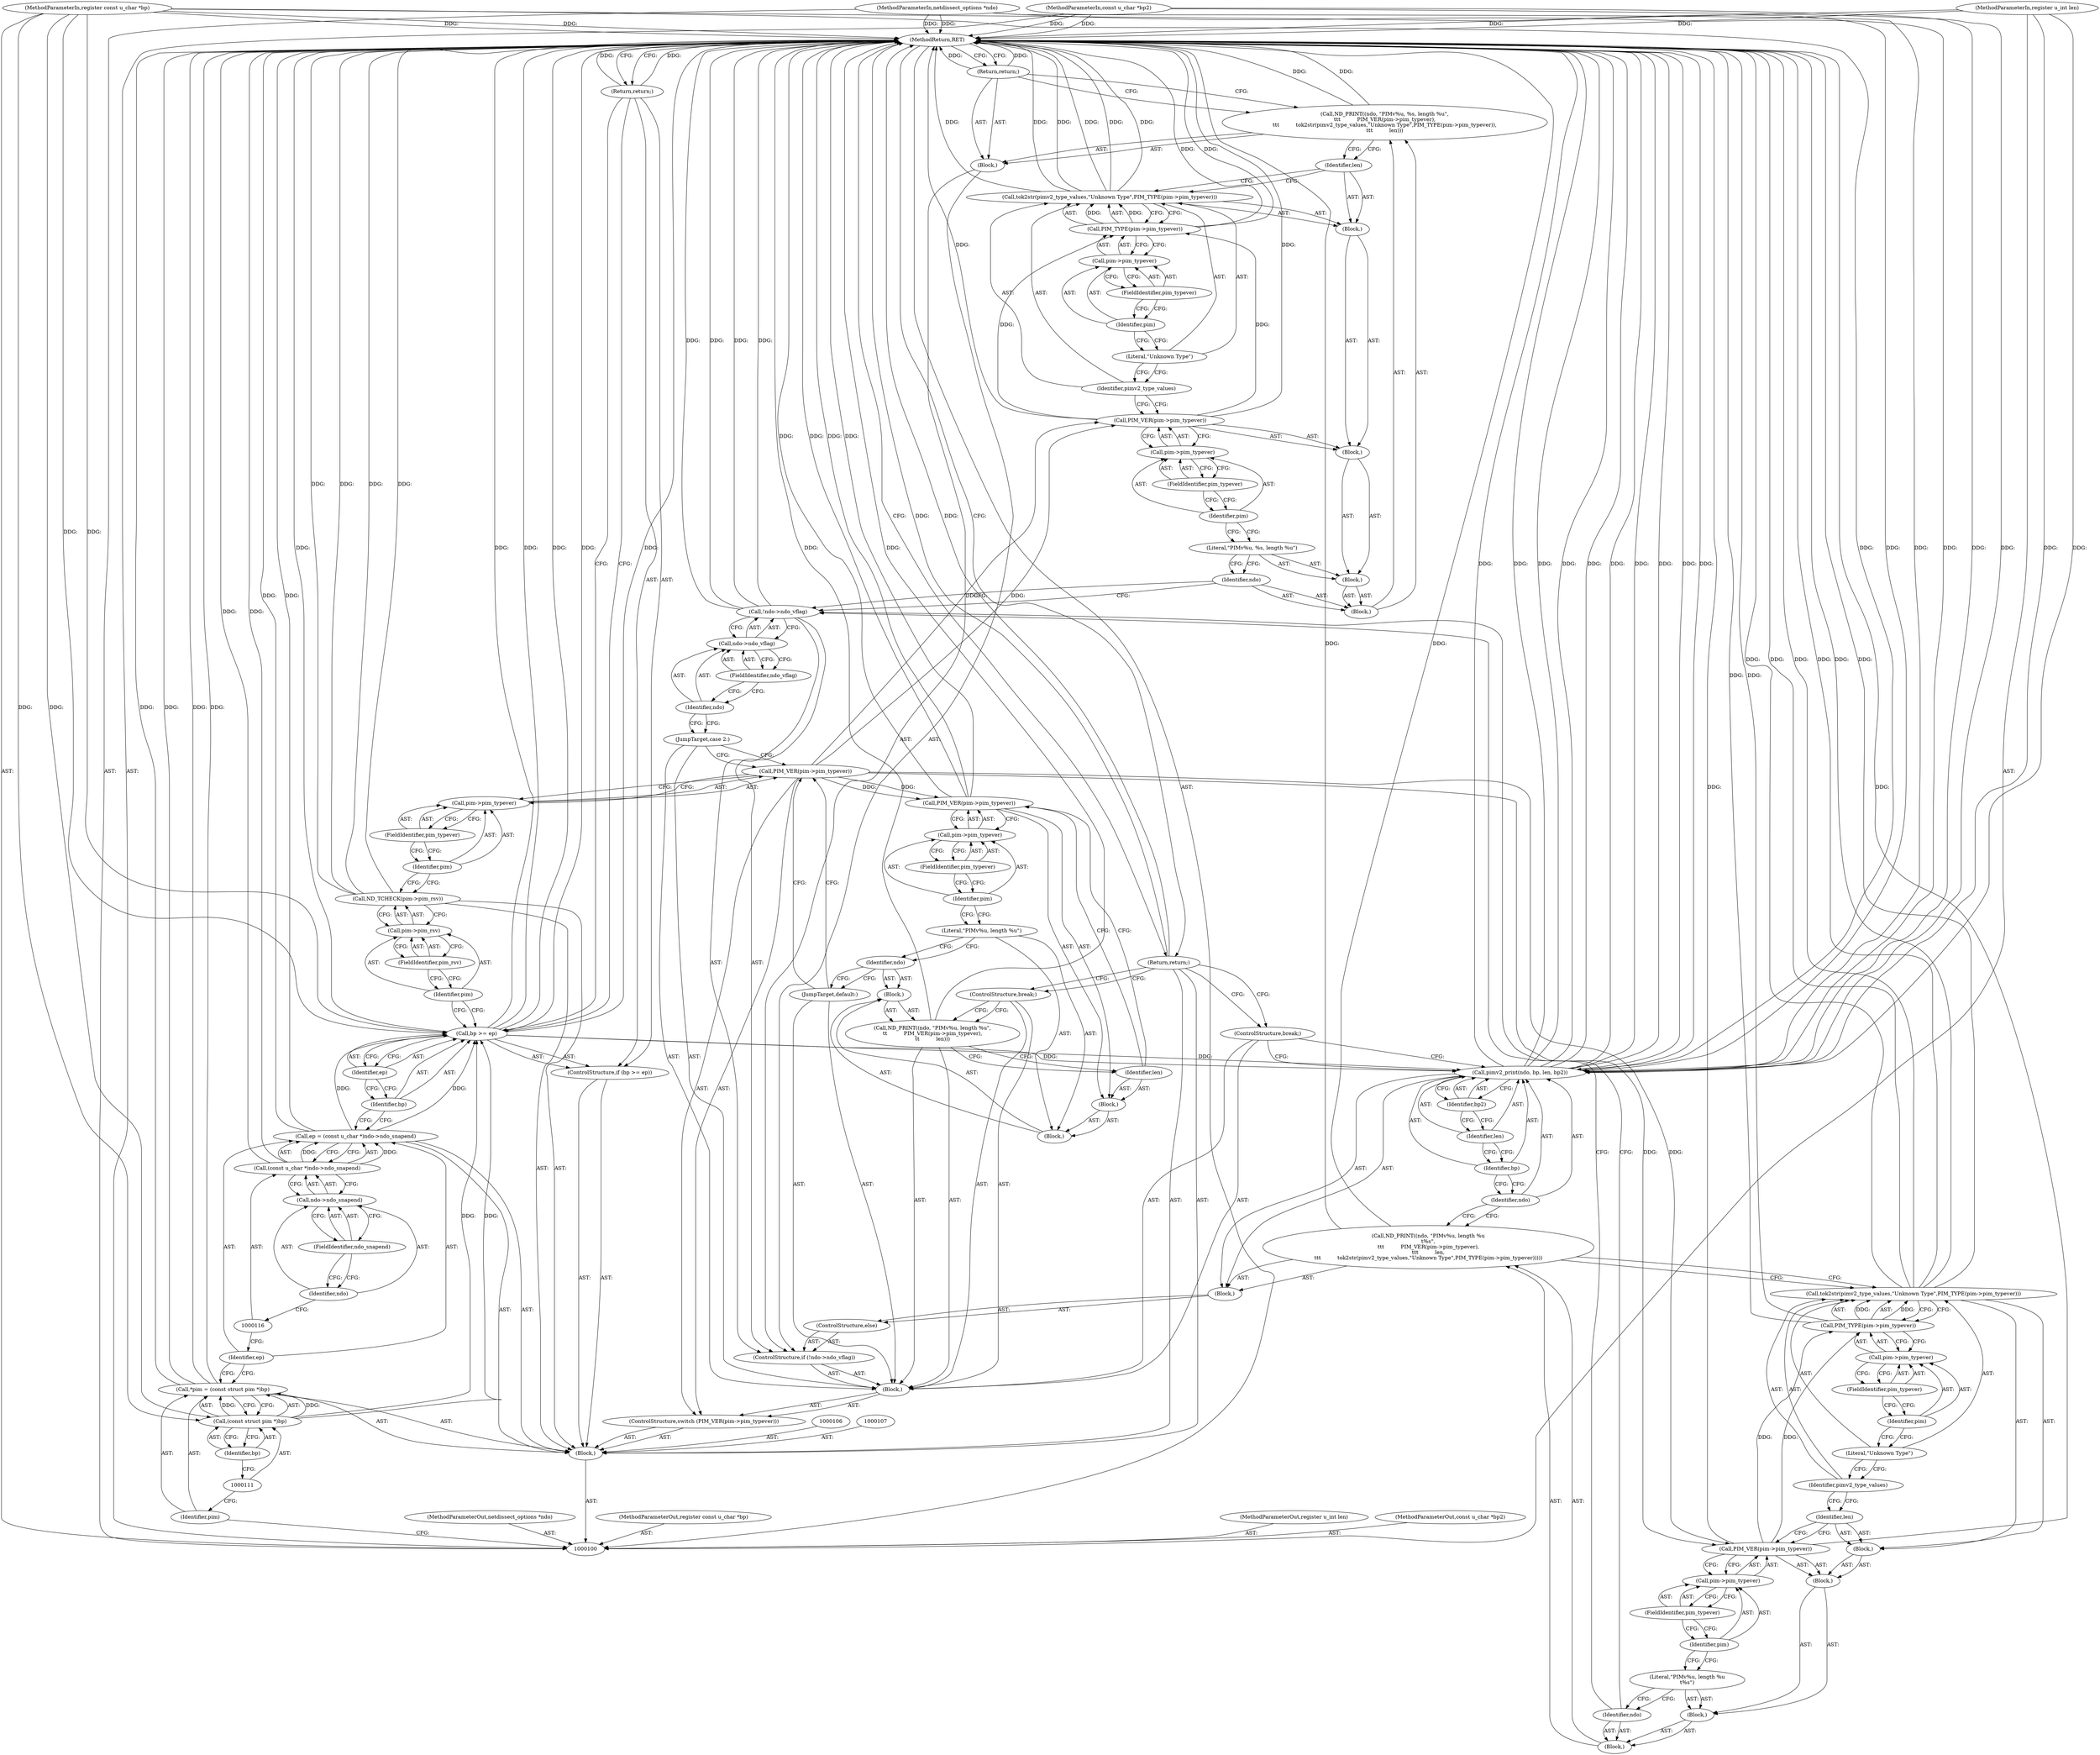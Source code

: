 digraph "1_tcpdump_5dc1860d8267b1e0cb78c9ffa2a40bea2fdb3ddc_0" {
"1000203" [label="(MethodReturn,RET)"];
"1000101" [label="(MethodParameterIn,netdissect_options *ndo)"];
"1000267" [label="(MethodParameterOut,netdissect_options *ndo)"];
"1000126" [label="(Call,pim->pim_rsv)"];
"1000127" [label="(Identifier,pim)"];
"1000128" [label="(FieldIdentifier,pim_rsv)"];
"1000125" [label="(Call,ND_TCHECK(pim->pim_rsv))"];
"1000130" [label="(Call,PIM_VER(pim->pim_typever))"];
"1000131" [label="(Call,pim->pim_typever)"];
"1000132" [label="(Identifier,pim)"];
"1000129" [label="(ControlStructure,switch (PIM_VER(pim->pim_typever)))"];
"1000133" [label="(FieldIdentifier,pim_typever)"];
"1000134" [label="(Block,)"];
"1000135" [label="(JumpTarget,case 2:)"];
"1000140" [label="(FieldIdentifier,ndo_vflag)"];
"1000141" [label="(Block,)"];
"1000136" [label="(ControlStructure,if (!ndo->ndo_vflag))"];
"1000137" [label="(Call,!ndo->ndo_vflag)"];
"1000138" [label="(Call,ndo->ndo_vflag)"];
"1000139" [label="(Identifier,ndo)"];
"1000143" [label="(Block,)"];
"1000144" [label="(Identifier,ndo)"];
"1000145" [label="(Block,)"];
"1000146" [label="(Literal,\"PIMv%u, %s, length %u\")"];
"1000142" [label="(Call,ND_PRINT((ndo, \"PIMv%u, %s, length %u\",\n\t\t\t          PIM_VER(pim->pim_typever),\n\t\t\t          tok2str(pimv2_type_values,\"Unknown Type\",PIM_TYPE(pim->pim_typever)),\n\t\t\t          len)))"];
"1000147" [label="(Block,)"];
"1000148" [label="(Call,PIM_VER(pim->pim_typever))"];
"1000149" [label="(Call,pim->pim_typever)"];
"1000150" [label="(Identifier,pim)"];
"1000151" [label="(FieldIdentifier,pim_typever)"];
"1000152" [label="(Block,)"];
"1000153" [label="(Call,tok2str(pimv2_type_values,\"Unknown Type\",PIM_TYPE(pim->pim_typever)))"];
"1000154" [label="(Identifier,pimv2_type_values)"];
"1000155" [label="(Literal,\"Unknown Type\")"];
"1000156" [label="(Call,PIM_TYPE(pim->pim_typever))"];
"1000157" [label="(Call,pim->pim_typever)"];
"1000158" [label="(Identifier,pim)"];
"1000159" [label="(FieldIdentifier,pim_typever)"];
"1000102" [label="(MethodParameterIn,register const u_char *bp)"];
"1000268" [label="(MethodParameterOut,register const u_char *bp)"];
"1000103" [label="(MethodParameterIn,register u_int len)"];
"1000269" [label="(MethodParameterOut,register u_int len)"];
"1000104" [label="(MethodParameterIn,const u_char *bp2)"];
"1000270" [label="(MethodParameterOut,const u_char *bp2)"];
"1000160" [label="(Identifier,len)"];
"1000161" [label="(Return,return;)"];
"1000162" [label="(ControlStructure,else)"];
"1000163" [label="(Block,)"];
"1000165" [label="(Block,)"];
"1000166" [label="(Identifier,ndo)"];
"1000167" [label="(Block,)"];
"1000168" [label="(Literal,\"PIMv%u, length %u\n\t%s\")"];
"1000164" [label="(Call,ND_PRINT((ndo, \"PIMv%u, length %u\n\t%s\",\n\t\t\t          PIM_VER(pim->pim_typever),\n\t\t\t          len,\n\t\t\t          tok2str(pimv2_type_values,\"Unknown Type\",PIM_TYPE(pim->pim_typever)))))"];
"1000169" [label="(Block,)"];
"1000170" [label="(Call,PIM_VER(pim->pim_typever))"];
"1000171" [label="(Call,pim->pim_typever)"];
"1000172" [label="(Identifier,pim)"];
"1000173" [label="(FieldIdentifier,pim_typever)"];
"1000174" [label="(Block,)"];
"1000175" [label="(Identifier,len)"];
"1000176" [label="(Call,tok2str(pimv2_type_values,\"Unknown Type\",PIM_TYPE(pim->pim_typever)))"];
"1000177" [label="(Identifier,pimv2_type_values)"];
"1000178" [label="(Literal,\"Unknown Type\")"];
"1000179" [label="(Call,PIM_TYPE(pim->pim_typever))"];
"1000180" [label="(Call,pim->pim_typever)"];
"1000181" [label="(Identifier,pim)"];
"1000182" [label="(FieldIdentifier,pim_typever)"];
"1000184" [label="(Identifier,ndo)"];
"1000185" [label="(Identifier,bp)"];
"1000186" [label="(Identifier,len)"];
"1000187" [label="(Identifier,bp2)"];
"1000183" [label="(Call,pimv2_print(ndo, bp, len, bp2))"];
"1000188" [label="(ControlStructure,break;)"];
"1000105" [label="(Block,)"];
"1000189" [label="(JumpTarget,default:)"];
"1000191" [label="(Block,)"];
"1000192" [label="(Identifier,ndo)"];
"1000193" [label="(Block,)"];
"1000194" [label="(Literal,\"PIMv%u, length %u\")"];
"1000190" [label="(Call,ND_PRINT((ndo, \"PIMv%u, length %u\",\n\t\t          PIM_VER(pim->pim_typever),\n\t\t          len)))"];
"1000195" [label="(Block,)"];
"1000196" [label="(Call,PIM_VER(pim->pim_typever))"];
"1000197" [label="(Call,pim->pim_typever)"];
"1000198" [label="(Identifier,pim)"];
"1000199" [label="(FieldIdentifier,pim_typever)"];
"1000200" [label="(Identifier,len)"];
"1000201" [label="(ControlStructure,break;)"];
"1000202" [label="(Return,return;)"];
"1000108" [label="(Call,*pim = (const struct pim *)bp)"];
"1000109" [label="(Identifier,pim)"];
"1000110" [label="(Call,(const struct pim *)bp)"];
"1000112" [label="(Identifier,bp)"];
"1000113" [label="(Call,ep = (const u_char *)ndo->ndo_snapend)"];
"1000114" [label="(Identifier,ep)"];
"1000117" [label="(Call,ndo->ndo_snapend)"];
"1000118" [label="(Identifier,ndo)"];
"1000119" [label="(FieldIdentifier,ndo_snapend)"];
"1000115" [label="(Call,(const u_char *)ndo->ndo_snapend)"];
"1000120" [label="(ControlStructure,if (bp >= ep))"];
"1000123" [label="(Identifier,ep)"];
"1000121" [label="(Call,bp >= ep)"];
"1000122" [label="(Identifier,bp)"];
"1000124" [label="(Return,return;)"];
"1000203" -> "1000100"  [label="AST: "];
"1000203" -> "1000124"  [label="CFG: "];
"1000203" -> "1000161"  [label="CFG: "];
"1000203" -> "1000202"  [label="CFG: "];
"1000161" -> "1000203"  [label="DDG: "];
"1000124" -> "1000203"  [label="DDG: "];
"1000115" -> "1000203"  [label="DDG: "];
"1000125" -> "1000203"  [label="DDG: "];
"1000125" -> "1000203"  [label="DDG: "];
"1000183" -> "1000203"  [label="DDG: "];
"1000183" -> "1000203"  [label="DDG: "];
"1000183" -> "1000203"  [label="DDG: "];
"1000183" -> "1000203"  [label="DDG: "];
"1000183" -> "1000203"  [label="DDG: "];
"1000190" -> "1000203"  [label="DDG: "];
"1000156" -> "1000203"  [label="DDG: "];
"1000121" -> "1000203"  [label="DDG: "];
"1000121" -> "1000203"  [label="DDG: "];
"1000121" -> "1000203"  [label="DDG: "];
"1000103" -> "1000203"  [label="DDG: "];
"1000153" -> "1000203"  [label="DDG: "];
"1000153" -> "1000203"  [label="DDG: "];
"1000153" -> "1000203"  [label="DDG: "];
"1000102" -> "1000203"  [label="DDG: "];
"1000196" -> "1000203"  [label="DDG: "];
"1000196" -> "1000203"  [label="DDG: "];
"1000164" -> "1000203"  [label="DDG: "];
"1000142" -> "1000203"  [label="DDG: "];
"1000176" -> "1000203"  [label="DDG: "];
"1000176" -> "1000203"  [label="DDG: "];
"1000176" -> "1000203"  [label="DDG: "];
"1000104" -> "1000203"  [label="DDG: "];
"1000113" -> "1000203"  [label="DDG: "];
"1000179" -> "1000203"  [label="DDG: "];
"1000148" -> "1000203"  [label="DDG: "];
"1000101" -> "1000203"  [label="DDG: "];
"1000108" -> "1000203"  [label="DDG: "];
"1000108" -> "1000203"  [label="DDG: "];
"1000170" -> "1000203"  [label="DDG: "];
"1000137" -> "1000203"  [label="DDG: "];
"1000137" -> "1000203"  [label="DDG: "];
"1000202" -> "1000203"  [label="DDG: "];
"1000101" -> "1000100"  [label="AST: "];
"1000101" -> "1000203"  [label="DDG: "];
"1000101" -> "1000183"  [label="DDG: "];
"1000267" -> "1000100"  [label="AST: "];
"1000126" -> "1000125"  [label="AST: "];
"1000126" -> "1000128"  [label="CFG: "];
"1000127" -> "1000126"  [label="AST: "];
"1000128" -> "1000126"  [label="AST: "];
"1000125" -> "1000126"  [label="CFG: "];
"1000127" -> "1000126"  [label="AST: "];
"1000127" -> "1000121"  [label="CFG: "];
"1000128" -> "1000127"  [label="CFG: "];
"1000128" -> "1000126"  [label="AST: "];
"1000128" -> "1000127"  [label="CFG: "];
"1000126" -> "1000128"  [label="CFG: "];
"1000125" -> "1000105"  [label="AST: "];
"1000125" -> "1000126"  [label="CFG: "];
"1000126" -> "1000125"  [label="AST: "];
"1000132" -> "1000125"  [label="CFG: "];
"1000125" -> "1000203"  [label="DDG: "];
"1000125" -> "1000203"  [label="DDG: "];
"1000130" -> "1000129"  [label="AST: "];
"1000130" -> "1000131"  [label="CFG: "];
"1000131" -> "1000130"  [label="AST: "];
"1000135" -> "1000130"  [label="CFG: "];
"1000189" -> "1000130"  [label="CFG: "];
"1000130" -> "1000148"  [label="DDG: "];
"1000130" -> "1000170"  [label="DDG: "];
"1000130" -> "1000196"  [label="DDG: "];
"1000131" -> "1000130"  [label="AST: "];
"1000131" -> "1000133"  [label="CFG: "];
"1000132" -> "1000131"  [label="AST: "];
"1000133" -> "1000131"  [label="AST: "];
"1000130" -> "1000131"  [label="CFG: "];
"1000132" -> "1000131"  [label="AST: "];
"1000132" -> "1000125"  [label="CFG: "];
"1000133" -> "1000132"  [label="CFG: "];
"1000129" -> "1000105"  [label="AST: "];
"1000130" -> "1000129"  [label="AST: "];
"1000134" -> "1000129"  [label="AST: "];
"1000133" -> "1000131"  [label="AST: "];
"1000133" -> "1000132"  [label="CFG: "];
"1000131" -> "1000133"  [label="CFG: "];
"1000134" -> "1000129"  [label="AST: "];
"1000135" -> "1000134"  [label="AST: "];
"1000136" -> "1000134"  [label="AST: "];
"1000188" -> "1000134"  [label="AST: "];
"1000189" -> "1000134"  [label="AST: "];
"1000190" -> "1000134"  [label="AST: "];
"1000201" -> "1000134"  [label="AST: "];
"1000135" -> "1000134"  [label="AST: "];
"1000135" -> "1000130"  [label="CFG: "];
"1000139" -> "1000135"  [label="CFG: "];
"1000140" -> "1000138"  [label="AST: "];
"1000140" -> "1000139"  [label="CFG: "];
"1000138" -> "1000140"  [label="CFG: "];
"1000141" -> "1000136"  [label="AST: "];
"1000142" -> "1000141"  [label="AST: "];
"1000161" -> "1000141"  [label="AST: "];
"1000136" -> "1000134"  [label="AST: "];
"1000137" -> "1000136"  [label="AST: "];
"1000141" -> "1000136"  [label="AST: "];
"1000162" -> "1000136"  [label="AST: "];
"1000137" -> "1000136"  [label="AST: "];
"1000137" -> "1000138"  [label="CFG: "];
"1000138" -> "1000137"  [label="AST: "];
"1000144" -> "1000137"  [label="CFG: "];
"1000166" -> "1000137"  [label="CFG: "];
"1000137" -> "1000203"  [label="DDG: "];
"1000137" -> "1000203"  [label="DDG: "];
"1000138" -> "1000137"  [label="AST: "];
"1000138" -> "1000140"  [label="CFG: "];
"1000139" -> "1000138"  [label="AST: "];
"1000140" -> "1000138"  [label="AST: "];
"1000137" -> "1000138"  [label="CFG: "];
"1000139" -> "1000138"  [label="AST: "];
"1000139" -> "1000135"  [label="CFG: "];
"1000140" -> "1000139"  [label="CFG: "];
"1000143" -> "1000142"  [label="AST: "];
"1000144" -> "1000143"  [label="AST: "];
"1000145" -> "1000143"  [label="AST: "];
"1000144" -> "1000143"  [label="AST: "];
"1000144" -> "1000137"  [label="CFG: "];
"1000146" -> "1000144"  [label="CFG: "];
"1000145" -> "1000143"  [label="AST: "];
"1000146" -> "1000145"  [label="AST: "];
"1000147" -> "1000145"  [label="AST: "];
"1000146" -> "1000145"  [label="AST: "];
"1000146" -> "1000144"  [label="CFG: "];
"1000150" -> "1000146"  [label="CFG: "];
"1000142" -> "1000141"  [label="AST: "];
"1000142" -> "1000160"  [label="CFG: "];
"1000143" -> "1000142"  [label="AST: "];
"1000161" -> "1000142"  [label="CFG: "];
"1000142" -> "1000203"  [label="DDG: "];
"1000147" -> "1000145"  [label="AST: "];
"1000148" -> "1000147"  [label="AST: "];
"1000152" -> "1000147"  [label="AST: "];
"1000148" -> "1000147"  [label="AST: "];
"1000148" -> "1000149"  [label="CFG: "];
"1000149" -> "1000148"  [label="AST: "];
"1000154" -> "1000148"  [label="CFG: "];
"1000148" -> "1000203"  [label="DDG: "];
"1000130" -> "1000148"  [label="DDG: "];
"1000148" -> "1000156"  [label="DDG: "];
"1000149" -> "1000148"  [label="AST: "];
"1000149" -> "1000151"  [label="CFG: "];
"1000150" -> "1000149"  [label="AST: "];
"1000151" -> "1000149"  [label="AST: "];
"1000148" -> "1000149"  [label="CFG: "];
"1000150" -> "1000149"  [label="AST: "];
"1000150" -> "1000146"  [label="CFG: "];
"1000151" -> "1000150"  [label="CFG: "];
"1000151" -> "1000149"  [label="AST: "];
"1000151" -> "1000150"  [label="CFG: "];
"1000149" -> "1000151"  [label="CFG: "];
"1000152" -> "1000147"  [label="AST: "];
"1000153" -> "1000152"  [label="AST: "];
"1000160" -> "1000152"  [label="AST: "];
"1000153" -> "1000152"  [label="AST: "];
"1000153" -> "1000156"  [label="CFG: "];
"1000154" -> "1000153"  [label="AST: "];
"1000155" -> "1000153"  [label="AST: "];
"1000156" -> "1000153"  [label="AST: "];
"1000160" -> "1000153"  [label="CFG: "];
"1000153" -> "1000203"  [label="DDG: "];
"1000153" -> "1000203"  [label="DDG: "];
"1000153" -> "1000203"  [label="DDG: "];
"1000156" -> "1000153"  [label="DDG: "];
"1000154" -> "1000153"  [label="AST: "];
"1000154" -> "1000148"  [label="CFG: "];
"1000155" -> "1000154"  [label="CFG: "];
"1000155" -> "1000153"  [label="AST: "];
"1000155" -> "1000154"  [label="CFG: "];
"1000158" -> "1000155"  [label="CFG: "];
"1000156" -> "1000153"  [label="AST: "];
"1000156" -> "1000157"  [label="CFG: "];
"1000157" -> "1000156"  [label="AST: "];
"1000153" -> "1000156"  [label="CFG: "];
"1000156" -> "1000203"  [label="DDG: "];
"1000156" -> "1000153"  [label="DDG: "];
"1000148" -> "1000156"  [label="DDG: "];
"1000157" -> "1000156"  [label="AST: "];
"1000157" -> "1000159"  [label="CFG: "];
"1000158" -> "1000157"  [label="AST: "];
"1000159" -> "1000157"  [label="AST: "];
"1000156" -> "1000157"  [label="CFG: "];
"1000158" -> "1000157"  [label="AST: "];
"1000158" -> "1000155"  [label="CFG: "];
"1000159" -> "1000158"  [label="CFG: "];
"1000159" -> "1000157"  [label="AST: "];
"1000159" -> "1000158"  [label="CFG: "];
"1000157" -> "1000159"  [label="CFG: "];
"1000102" -> "1000100"  [label="AST: "];
"1000102" -> "1000203"  [label="DDG: "];
"1000102" -> "1000110"  [label="DDG: "];
"1000102" -> "1000121"  [label="DDG: "];
"1000102" -> "1000183"  [label="DDG: "];
"1000268" -> "1000100"  [label="AST: "];
"1000103" -> "1000100"  [label="AST: "];
"1000103" -> "1000203"  [label="DDG: "];
"1000103" -> "1000183"  [label="DDG: "];
"1000269" -> "1000100"  [label="AST: "];
"1000104" -> "1000100"  [label="AST: "];
"1000104" -> "1000203"  [label="DDG: "];
"1000104" -> "1000183"  [label="DDG: "];
"1000270" -> "1000100"  [label="AST: "];
"1000160" -> "1000152"  [label="AST: "];
"1000160" -> "1000153"  [label="CFG: "];
"1000142" -> "1000160"  [label="CFG: "];
"1000161" -> "1000141"  [label="AST: "];
"1000161" -> "1000142"  [label="CFG: "];
"1000203" -> "1000161"  [label="CFG: "];
"1000161" -> "1000203"  [label="DDG: "];
"1000162" -> "1000136"  [label="AST: "];
"1000163" -> "1000162"  [label="AST: "];
"1000163" -> "1000162"  [label="AST: "];
"1000164" -> "1000163"  [label="AST: "];
"1000183" -> "1000163"  [label="AST: "];
"1000165" -> "1000164"  [label="AST: "];
"1000166" -> "1000165"  [label="AST: "];
"1000167" -> "1000165"  [label="AST: "];
"1000166" -> "1000165"  [label="AST: "];
"1000166" -> "1000137"  [label="CFG: "];
"1000168" -> "1000166"  [label="CFG: "];
"1000167" -> "1000165"  [label="AST: "];
"1000168" -> "1000167"  [label="AST: "];
"1000169" -> "1000167"  [label="AST: "];
"1000168" -> "1000167"  [label="AST: "];
"1000168" -> "1000166"  [label="CFG: "];
"1000172" -> "1000168"  [label="CFG: "];
"1000164" -> "1000163"  [label="AST: "];
"1000164" -> "1000176"  [label="CFG: "];
"1000165" -> "1000164"  [label="AST: "];
"1000184" -> "1000164"  [label="CFG: "];
"1000164" -> "1000203"  [label="DDG: "];
"1000169" -> "1000167"  [label="AST: "];
"1000170" -> "1000169"  [label="AST: "];
"1000174" -> "1000169"  [label="AST: "];
"1000170" -> "1000169"  [label="AST: "];
"1000170" -> "1000171"  [label="CFG: "];
"1000171" -> "1000170"  [label="AST: "];
"1000175" -> "1000170"  [label="CFG: "];
"1000170" -> "1000203"  [label="DDG: "];
"1000130" -> "1000170"  [label="DDG: "];
"1000170" -> "1000179"  [label="DDG: "];
"1000171" -> "1000170"  [label="AST: "];
"1000171" -> "1000173"  [label="CFG: "];
"1000172" -> "1000171"  [label="AST: "];
"1000173" -> "1000171"  [label="AST: "];
"1000170" -> "1000171"  [label="CFG: "];
"1000172" -> "1000171"  [label="AST: "];
"1000172" -> "1000168"  [label="CFG: "];
"1000173" -> "1000172"  [label="CFG: "];
"1000173" -> "1000171"  [label="AST: "];
"1000173" -> "1000172"  [label="CFG: "];
"1000171" -> "1000173"  [label="CFG: "];
"1000174" -> "1000169"  [label="AST: "];
"1000175" -> "1000174"  [label="AST: "];
"1000176" -> "1000174"  [label="AST: "];
"1000175" -> "1000174"  [label="AST: "];
"1000175" -> "1000170"  [label="CFG: "];
"1000177" -> "1000175"  [label="CFG: "];
"1000176" -> "1000174"  [label="AST: "];
"1000176" -> "1000179"  [label="CFG: "];
"1000177" -> "1000176"  [label="AST: "];
"1000178" -> "1000176"  [label="AST: "];
"1000179" -> "1000176"  [label="AST: "];
"1000164" -> "1000176"  [label="CFG: "];
"1000176" -> "1000203"  [label="DDG: "];
"1000176" -> "1000203"  [label="DDG: "];
"1000176" -> "1000203"  [label="DDG: "];
"1000179" -> "1000176"  [label="DDG: "];
"1000177" -> "1000176"  [label="AST: "];
"1000177" -> "1000175"  [label="CFG: "];
"1000178" -> "1000177"  [label="CFG: "];
"1000178" -> "1000176"  [label="AST: "];
"1000178" -> "1000177"  [label="CFG: "];
"1000181" -> "1000178"  [label="CFG: "];
"1000179" -> "1000176"  [label="AST: "];
"1000179" -> "1000180"  [label="CFG: "];
"1000180" -> "1000179"  [label="AST: "];
"1000176" -> "1000179"  [label="CFG: "];
"1000179" -> "1000203"  [label="DDG: "];
"1000179" -> "1000176"  [label="DDG: "];
"1000170" -> "1000179"  [label="DDG: "];
"1000180" -> "1000179"  [label="AST: "];
"1000180" -> "1000182"  [label="CFG: "];
"1000181" -> "1000180"  [label="AST: "];
"1000182" -> "1000180"  [label="AST: "];
"1000179" -> "1000180"  [label="CFG: "];
"1000181" -> "1000180"  [label="AST: "];
"1000181" -> "1000178"  [label="CFG: "];
"1000182" -> "1000181"  [label="CFG: "];
"1000182" -> "1000180"  [label="AST: "];
"1000182" -> "1000181"  [label="CFG: "];
"1000180" -> "1000182"  [label="CFG: "];
"1000184" -> "1000183"  [label="AST: "];
"1000184" -> "1000164"  [label="CFG: "];
"1000185" -> "1000184"  [label="CFG: "];
"1000185" -> "1000183"  [label="AST: "];
"1000185" -> "1000184"  [label="CFG: "];
"1000186" -> "1000185"  [label="CFG: "];
"1000186" -> "1000183"  [label="AST: "];
"1000186" -> "1000185"  [label="CFG: "];
"1000187" -> "1000186"  [label="CFG: "];
"1000187" -> "1000183"  [label="AST: "];
"1000187" -> "1000186"  [label="CFG: "];
"1000183" -> "1000187"  [label="CFG: "];
"1000183" -> "1000163"  [label="AST: "];
"1000183" -> "1000187"  [label="CFG: "];
"1000184" -> "1000183"  [label="AST: "];
"1000185" -> "1000183"  [label="AST: "];
"1000186" -> "1000183"  [label="AST: "];
"1000187" -> "1000183"  [label="AST: "];
"1000188" -> "1000183"  [label="CFG: "];
"1000183" -> "1000203"  [label="DDG: "];
"1000183" -> "1000203"  [label="DDG: "];
"1000183" -> "1000203"  [label="DDG: "];
"1000183" -> "1000203"  [label="DDG: "];
"1000183" -> "1000203"  [label="DDG: "];
"1000101" -> "1000183"  [label="DDG: "];
"1000121" -> "1000183"  [label="DDG: "];
"1000102" -> "1000183"  [label="DDG: "];
"1000103" -> "1000183"  [label="DDG: "];
"1000104" -> "1000183"  [label="DDG: "];
"1000188" -> "1000134"  [label="AST: "];
"1000188" -> "1000183"  [label="CFG: "];
"1000202" -> "1000188"  [label="CFG: "];
"1000105" -> "1000100"  [label="AST: "];
"1000106" -> "1000105"  [label="AST: "];
"1000107" -> "1000105"  [label="AST: "];
"1000108" -> "1000105"  [label="AST: "];
"1000113" -> "1000105"  [label="AST: "];
"1000120" -> "1000105"  [label="AST: "];
"1000125" -> "1000105"  [label="AST: "];
"1000129" -> "1000105"  [label="AST: "];
"1000202" -> "1000105"  [label="AST: "];
"1000189" -> "1000134"  [label="AST: "];
"1000189" -> "1000130"  [label="CFG: "];
"1000192" -> "1000189"  [label="CFG: "];
"1000191" -> "1000190"  [label="AST: "];
"1000192" -> "1000191"  [label="AST: "];
"1000193" -> "1000191"  [label="AST: "];
"1000192" -> "1000191"  [label="AST: "];
"1000192" -> "1000189"  [label="CFG: "];
"1000194" -> "1000192"  [label="CFG: "];
"1000193" -> "1000191"  [label="AST: "];
"1000194" -> "1000193"  [label="AST: "];
"1000195" -> "1000193"  [label="AST: "];
"1000194" -> "1000193"  [label="AST: "];
"1000194" -> "1000192"  [label="CFG: "];
"1000198" -> "1000194"  [label="CFG: "];
"1000190" -> "1000134"  [label="AST: "];
"1000190" -> "1000200"  [label="CFG: "];
"1000191" -> "1000190"  [label="AST: "];
"1000201" -> "1000190"  [label="CFG: "];
"1000190" -> "1000203"  [label="DDG: "];
"1000195" -> "1000193"  [label="AST: "];
"1000196" -> "1000195"  [label="AST: "];
"1000200" -> "1000195"  [label="AST: "];
"1000196" -> "1000195"  [label="AST: "];
"1000196" -> "1000197"  [label="CFG: "];
"1000197" -> "1000196"  [label="AST: "];
"1000200" -> "1000196"  [label="CFG: "];
"1000196" -> "1000203"  [label="DDG: "];
"1000196" -> "1000203"  [label="DDG: "];
"1000130" -> "1000196"  [label="DDG: "];
"1000197" -> "1000196"  [label="AST: "];
"1000197" -> "1000199"  [label="CFG: "];
"1000198" -> "1000197"  [label="AST: "];
"1000199" -> "1000197"  [label="AST: "];
"1000196" -> "1000197"  [label="CFG: "];
"1000198" -> "1000197"  [label="AST: "];
"1000198" -> "1000194"  [label="CFG: "];
"1000199" -> "1000198"  [label="CFG: "];
"1000199" -> "1000197"  [label="AST: "];
"1000199" -> "1000198"  [label="CFG: "];
"1000197" -> "1000199"  [label="CFG: "];
"1000200" -> "1000195"  [label="AST: "];
"1000200" -> "1000196"  [label="CFG: "];
"1000190" -> "1000200"  [label="CFG: "];
"1000201" -> "1000134"  [label="AST: "];
"1000201" -> "1000190"  [label="CFG: "];
"1000202" -> "1000201"  [label="CFG: "];
"1000202" -> "1000105"  [label="AST: "];
"1000202" -> "1000188"  [label="CFG: "];
"1000202" -> "1000201"  [label="CFG: "];
"1000203" -> "1000202"  [label="CFG: "];
"1000202" -> "1000203"  [label="DDG: "];
"1000108" -> "1000105"  [label="AST: "];
"1000108" -> "1000110"  [label="CFG: "];
"1000109" -> "1000108"  [label="AST: "];
"1000110" -> "1000108"  [label="AST: "];
"1000114" -> "1000108"  [label="CFG: "];
"1000108" -> "1000203"  [label="DDG: "];
"1000108" -> "1000203"  [label="DDG: "];
"1000110" -> "1000108"  [label="DDG: "];
"1000109" -> "1000108"  [label="AST: "];
"1000109" -> "1000100"  [label="CFG: "];
"1000111" -> "1000109"  [label="CFG: "];
"1000110" -> "1000108"  [label="AST: "];
"1000110" -> "1000112"  [label="CFG: "];
"1000111" -> "1000110"  [label="AST: "];
"1000112" -> "1000110"  [label="AST: "];
"1000108" -> "1000110"  [label="CFG: "];
"1000110" -> "1000108"  [label="DDG: "];
"1000102" -> "1000110"  [label="DDG: "];
"1000110" -> "1000121"  [label="DDG: "];
"1000112" -> "1000110"  [label="AST: "];
"1000112" -> "1000111"  [label="CFG: "];
"1000110" -> "1000112"  [label="CFG: "];
"1000113" -> "1000105"  [label="AST: "];
"1000113" -> "1000115"  [label="CFG: "];
"1000114" -> "1000113"  [label="AST: "];
"1000115" -> "1000113"  [label="AST: "];
"1000122" -> "1000113"  [label="CFG: "];
"1000113" -> "1000203"  [label="DDG: "];
"1000115" -> "1000113"  [label="DDG: "];
"1000113" -> "1000121"  [label="DDG: "];
"1000114" -> "1000113"  [label="AST: "];
"1000114" -> "1000108"  [label="CFG: "];
"1000116" -> "1000114"  [label="CFG: "];
"1000117" -> "1000115"  [label="AST: "];
"1000117" -> "1000119"  [label="CFG: "];
"1000118" -> "1000117"  [label="AST: "];
"1000119" -> "1000117"  [label="AST: "];
"1000115" -> "1000117"  [label="CFG: "];
"1000118" -> "1000117"  [label="AST: "];
"1000118" -> "1000116"  [label="CFG: "];
"1000119" -> "1000118"  [label="CFG: "];
"1000119" -> "1000117"  [label="AST: "];
"1000119" -> "1000118"  [label="CFG: "];
"1000117" -> "1000119"  [label="CFG: "];
"1000115" -> "1000113"  [label="AST: "];
"1000115" -> "1000117"  [label="CFG: "];
"1000116" -> "1000115"  [label="AST: "];
"1000117" -> "1000115"  [label="AST: "];
"1000113" -> "1000115"  [label="CFG: "];
"1000115" -> "1000203"  [label="DDG: "];
"1000115" -> "1000113"  [label="DDG: "];
"1000120" -> "1000105"  [label="AST: "];
"1000121" -> "1000120"  [label="AST: "];
"1000124" -> "1000120"  [label="AST: "];
"1000123" -> "1000121"  [label="AST: "];
"1000123" -> "1000122"  [label="CFG: "];
"1000121" -> "1000123"  [label="CFG: "];
"1000121" -> "1000120"  [label="AST: "];
"1000121" -> "1000123"  [label="CFG: "];
"1000122" -> "1000121"  [label="AST: "];
"1000123" -> "1000121"  [label="AST: "];
"1000124" -> "1000121"  [label="CFG: "];
"1000127" -> "1000121"  [label="CFG: "];
"1000121" -> "1000203"  [label="DDG: "];
"1000121" -> "1000203"  [label="DDG: "];
"1000121" -> "1000203"  [label="DDG: "];
"1000110" -> "1000121"  [label="DDG: "];
"1000102" -> "1000121"  [label="DDG: "];
"1000113" -> "1000121"  [label="DDG: "];
"1000121" -> "1000183"  [label="DDG: "];
"1000122" -> "1000121"  [label="AST: "];
"1000122" -> "1000113"  [label="CFG: "];
"1000123" -> "1000122"  [label="CFG: "];
"1000124" -> "1000120"  [label="AST: "];
"1000124" -> "1000121"  [label="CFG: "];
"1000203" -> "1000124"  [label="CFG: "];
"1000124" -> "1000203"  [label="DDG: "];
}
